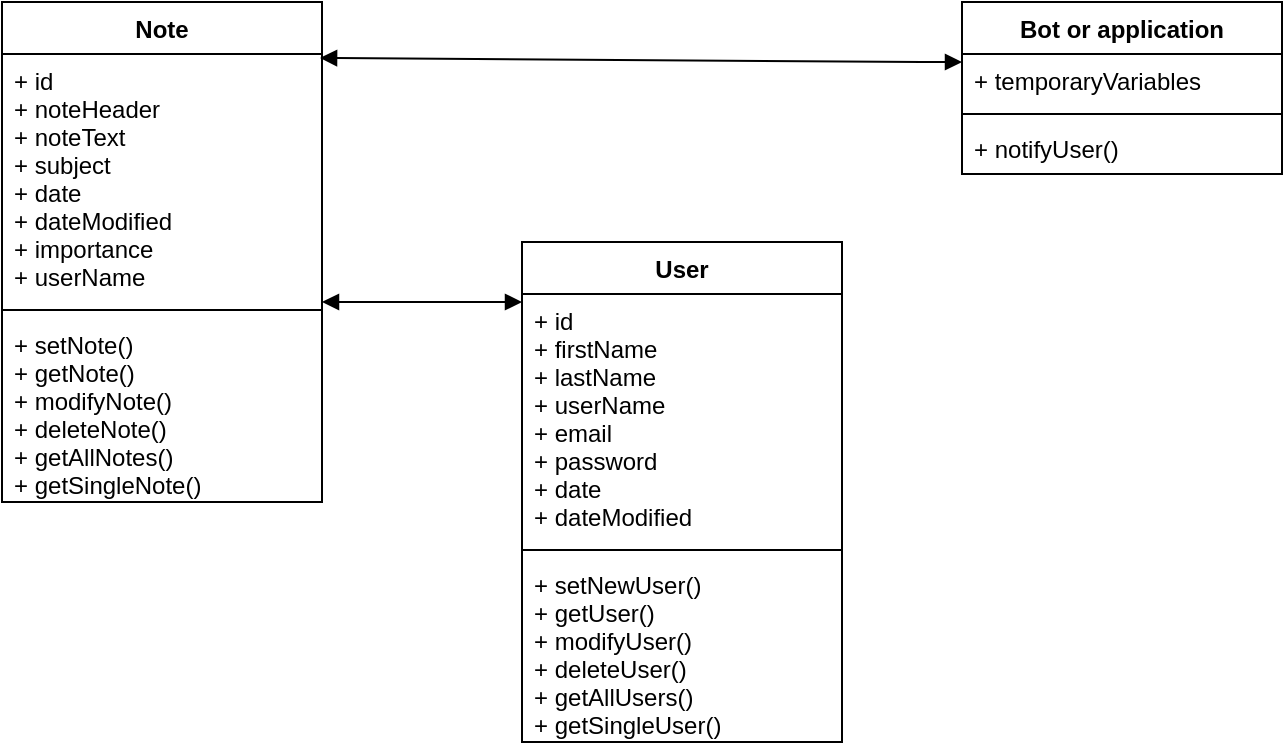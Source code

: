 <mxfile version="13.0.3" type="device" pages="3"><diagram id="4G7FNuo9-B1LeA-m8jmL" name="Luokkakaaviot"><mxGraphModel dx="1086" dy="806" grid="1" gridSize="10" guides="1" tooltips="1" connect="1" arrows="1" fold="1" page="1" pageScale="1" pageWidth="827" pageHeight="1169" math="0" shadow="0"><root><mxCell id="0"/><mxCell id="1" parent="0"/><mxCell id="LDYNjUmmG7nM-G9S-YR0-1" value="Note" style="swimlane;fontStyle=1;align=center;verticalAlign=top;childLayout=stackLayout;horizontal=1;startSize=26;horizontalStack=0;resizeParent=1;resizeParentMax=0;resizeLast=0;collapsible=1;marginBottom=0;" vertex="1" parent="1"><mxGeometry x="40" y="40" width="160" height="250" as="geometry"/></mxCell><mxCell id="LDYNjUmmG7nM-G9S-YR0-2" value="+ id&#10;+ noteHeader&#10;+ noteText&#10;+ subject&#10;+ date&#10;+ dateModified&#10;+ importance&#10;+ userName" style="text;strokeColor=none;fillColor=none;align=left;verticalAlign=top;spacingLeft=4;spacingRight=4;overflow=hidden;rotatable=0;points=[[0,0.5],[1,0.5]];portConstraint=eastwest;" vertex="1" parent="LDYNjUmmG7nM-G9S-YR0-1"><mxGeometry y="26" width="160" height="124" as="geometry"/></mxCell><mxCell id="LDYNjUmmG7nM-G9S-YR0-3" value="" style="line;strokeWidth=1;fillColor=none;align=left;verticalAlign=middle;spacingTop=-1;spacingLeft=3;spacingRight=3;rotatable=0;labelPosition=right;points=[];portConstraint=eastwest;" vertex="1" parent="LDYNjUmmG7nM-G9S-YR0-1"><mxGeometry y="150" width="160" height="8" as="geometry"/></mxCell><mxCell id="LDYNjUmmG7nM-G9S-YR0-4" value="+ setNote()&#10;+ getNote()&#10;+ modifyNote()&#10;+ deleteNote()&#10;+ getAllNotes()&#10;+ getSingleNote()" style="text;strokeColor=none;fillColor=none;align=left;verticalAlign=top;spacingLeft=4;spacingRight=4;overflow=hidden;rotatable=0;points=[[0,0.5],[1,0.5]];portConstraint=eastwest;" vertex="1" parent="LDYNjUmmG7nM-G9S-YR0-1"><mxGeometry y="158" width="160" height="92" as="geometry"/></mxCell><mxCell id="LDYNjUmmG7nM-G9S-YR0-13" value="Bot or application" style="swimlane;fontStyle=1;align=center;verticalAlign=top;childLayout=stackLayout;horizontal=1;startSize=26;horizontalStack=0;resizeParent=1;resizeParentMax=0;resizeLast=0;collapsible=1;marginBottom=0;" vertex="1" parent="1"><mxGeometry x="520" y="40" width="160" height="86" as="geometry"/></mxCell><mxCell id="LDYNjUmmG7nM-G9S-YR0-14" value="+ temporaryVariables" style="text;strokeColor=none;fillColor=none;align=left;verticalAlign=top;spacingLeft=4;spacingRight=4;overflow=hidden;rotatable=0;points=[[0,0.5],[1,0.5]];portConstraint=eastwest;" vertex="1" parent="LDYNjUmmG7nM-G9S-YR0-13"><mxGeometry y="26" width="160" height="26" as="geometry"/></mxCell><mxCell id="LDYNjUmmG7nM-G9S-YR0-15" value="" style="line;strokeWidth=1;fillColor=none;align=left;verticalAlign=middle;spacingTop=-1;spacingLeft=3;spacingRight=3;rotatable=0;labelPosition=right;points=[];portConstraint=eastwest;" vertex="1" parent="LDYNjUmmG7nM-G9S-YR0-13"><mxGeometry y="52" width="160" height="8" as="geometry"/></mxCell><mxCell id="LDYNjUmmG7nM-G9S-YR0-16" value="+ notifyUser()" style="text;strokeColor=none;fillColor=none;align=left;verticalAlign=top;spacingLeft=4;spacingRight=4;overflow=hidden;rotatable=0;points=[[0,0.5],[1,0.5]];portConstraint=eastwest;" vertex="1" parent="LDYNjUmmG7nM-G9S-YR0-13"><mxGeometry y="60" width="160" height="26" as="geometry"/></mxCell><mxCell id="LDYNjUmmG7nM-G9S-YR0-5" value="User" style="swimlane;fontStyle=1;align=center;verticalAlign=top;childLayout=stackLayout;horizontal=1;startSize=26;horizontalStack=0;resizeParent=1;resizeParentMax=0;resizeLast=0;collapsible=1;marginBottom=0;" vertex="1" parent="1"><mxGeometry x="300" y="160" width="160" height="250" as="geometry"/></mxCell><mxCell id="LDYNjUmmG7nM-G9S-YR0-6" value="+ id&#10;+ firstName&#10;+ lastName&#10;+ userName&#10;+ email&#10;+ password&#10;+ date&#10;+ dateModified&#10;&#10;" style="text;strokeColor=none;fillColor=none;align=left;verticalAlign=top;spacingLeft=4;spacingRight=4;overflow=hidden;rotatable=0;points=[[0,0.5],[1,0.5]];portConstraint=eastwest;" vertex="1" parent="LDYNjUmmG7nM-G9S-YR0-5"><mxGeometry y="26" width="160" height="124" as="geometry"/></mxCell><mxCell id="LDYNjUmmG7nM-G9S-YR0-7" value="" style="line;strokeWidth=1;fillColor=none;align=left;verticalAlign=middle;spacingTop=-1;spacingLeft=3;spacingRight=3;rotatable=0;labelPosition=right;points=[];portConstraint=eastwest;" vertex="1" parent="LDYNjUmmG7nM-G9S-YR0-5"><mxGeometry y="150" width="160" height="8" as="geometry"/></mxCell><mxCell id="LDYNjUmmG7nM-G9S-YR0-8" value="+ setNewUser()&#10;+ getUser()&#10;+ modifyUser()&#10;+ deleteUser()&#10;+ getAllUsers()&#10;+ getSingleUser()" style="text;strokeColor=none;fillColor=none;align=left;verticalAlign=top;spacingLeft=4;spacingRight=4;overflow=hidden;rotatable=0;points=[[0,0.5],[1,0.5]];portConstraint=eastwest;" vertex="1" parent="LDYNjUmmG7nM-G9S-YR0-5"><mxGeometry y="158" width="160" height="92" as="geometry"/></mxCell><mxCell id="DKPemNZ1c78aNZVSL1Rl-2" value="" style="endArrow=block;startArrow=block;endFill=1;startFill=1;html=1;" edge="1" parent="1"><mxGeometry width="160" relative="1" as="geometry"><mxPoint x="200" y="190" as="sourcePoint"/><mxPoint x="300" y="190" as="targetPoint"/><Array as="points"><mxPoint x="270" y="190"/></Array></mxGeometry></mxCell><mxCell id="DKPemNZ1c78aNZVSL1Rl-3" value="" style="endArrow=block;startArrow=block;endFill=1;startFill=1;html=1;exitX=0.994;exitY=0.016;exitDx=0;exitDy=0;exitPerimeter=0;" edge="1" parent="1" source="LDYNjUmmG7nM-G9S-YR0-2"><mxGeometry width="160" relative="1" as="geometry"><mxPoint x="420" y="70" as="sourcePoint"/><mxPoint x="520" y="70" as="targetPoint"/><Array as="points"><mxPoint x="490" y="70"/></Array></mxGeometry></mxCell></root></mxGraphModel></diagram><diagram id="oAgS49df15LSOndP9lJc" name="Kayttotapauskaaviot"><mxGraphModel dx="1086" dy="806" grid="1" gridSize="10" guides="1" tooltips="1" connect="1" arrows="1" fold="1" page="1" pageScale="1" pageWidth="827" pageHeight="1169" math="0" shadow="0"><root><mxCell id="87hspg4ZXIWl9xzswwIS-0"/><mxCell id="87hspg4ZXIWl9xzswwIS-1" parent="87hspg4ZXIWl9xzswwIS-0"/><mxCell id="87hspg4ZXIWl9xzswwIS-2" value="TODO-application" style="shape=umlFrame;whiteSpace=wrap;html=1;width=80;height=40;" vertex="1" parent="87hspg4ZXIWl9xzswwIS-1"><mxGeometry x="120" y="40" width="560" height="420" as="geometry"/></mxCell><mxCell id="87hspg4ZXIWl9xzswwIS-5" value="" style="edgeStyle=orthogonalEdgeStyle;rounded=0;orthogonalLoop=1;jettySize=auto;html=1;" edge="1" parent="87hspg4ZXIWl9xzswwIS-1" source="87hspg4ZXIWl9xzswwIS-3" target="87hspg4ZXIWl9xzswwIS-4"><mxGeometry relative="1" as="geometry"/></mxCell><mxCell id="87hspg4ZXIWl9xzswwIS-3" value="User" style="shape=umlActor;verticalLabelPosition=bottom;labelBackgroundColor=#ffffff;verticalAlign=top;html=1;" vertex="1" parent="87hspg4ZXIWl9xzswwIS-1"><mxGeometry x="40" y="240" width="30" height="60" as="geometry"/></mxCell><mxCell id="87hspg4ZXIWl9xzswwIS-4" value="Add a new note" style="ellipse;whiteSpace=wrap;html=1;" vertex="1" parent="87hspg4ZXIWl9xzswwIS-1"><mxGeometry x="180" y="100" width="140" height="70" as="geometry"/></mxCell><mxCell id="87hspg4ZXIWl9xzswwIS-10" style="edgeStyle=orthogonalEdgeStyle;rounded=0;orthogonalLoop=1;jettySize=auto;html=1;" edge="1" parent="87hspg4ZXIWl9xzswwIS-1" source="87hspg4ZXIWl9xzswwIS-6" target="87hspg4ZXIWl9xzswwIS-9"><mxGeometry relative="1" as="geometry"/></mxCell><mxCell id="87hspg4ZXIWl9xzswwIS-6" value="Bot or application" style="shape=umlActor;verticalLabelPosition=bottom;labelBackgroundColor=#ffffff;verticalAlign=top;html=1;" vertex="1" parent="87hspg4ZXIWl9xzswwIS-1"><mxGeometry x="730" y="230" width="30" height="60" as="geometry"/></mxCell><mxCell id="87hspg4ZXIWl9xzswwIS-9" value="Send notification(s) about the new note" style="ellipse;whiteSpace=wrap;html=1;" vertex="1" parent="87hspg4ZXIWl9xzswwIS-1"><mxGeometry x="460" y="100" width="140" height="70" as="geometry"/></mxCell></root></mxGraphModel></diagram><diagram id="8y5_iza8WyvmfYjFu2Mu" name="Sekvenssikaavio"><mxGraphModel dx="1086" dy="806" grid="1" gridSize="10" guides="1" tooltips="1" connect="1" arrows="1" fold="1" page="1" pageScale="1" pageWidth="827" pageHeight="1169" math="0" shadow="0"><root><mxCell id="OdQPo1faruSlO9lGcaph-0"/><mxCell id="OdQPo1faruSlO9lGcaph-1" parent="OdQPo1faruSlO9lGcaph-0"/><mxCell id="OdQPo1faruSlO9lGcaph-5" style="edgeStyle=orthogonalEdgeStyle;rounded=0;orthogonalLoop=1;jettySize=auto;html=1;" edge="1" parent="OdQPo1faruSlO9lGcaph-1" source="OdQPo1faruSlO9lGcaph-2" target="OdQPo1faruSlO9lGcaph-3"><mxGeometry relative="1" as="geometry"><Array as="points"><mxPoint x="230" y="120"/><mxPoint x="230" y="120"/></Array></mxGeometry></mxCell><mxCell id="OdQPo1faruSlO9lGcaph-2" value="" style="shape=umlLifeline;participant=umlActor;perimeter=lifelinePerimeter;whiteSpace=wrap;html=1;container=1;collapsible=0;recursiveResize=0;verticalAlign=top;spacingTop=36;labelBackgroundColor=#ffffff;outlineConnect=0;" vertex="1" parent="OdQPo1faruSlO9lGcaph-1"><mxGeometry x="70" y="40" width="20" height="480" as="geometry"/></mxCell><mxCell id="OdQPo1faruSlO9lGcaph-9" style="edgeStyle=orthogonalEdgeStyle;rounded=0;orthogonalLoop=1;jettySize=auto;html=1;" edge="1" parent="OdQPo1faruSlO9lGcaph-1" source="OdQPo1faruSlO9lGcaph-3" target="OdQPo1faruSlO9lGcaph-4"><mxGeometry relative="1" as="geometry"><Array as="points"><mxPoint x="480" y="210"/><mxPoint x="480" y="210"/></Array></mxGeometry></mxCell><mxCell id="OdQPo1faruSlO9lGcaph-12" style="edgeStyle=orthogonalEdgeStyle;rounded=0;orthogonalLoop=1;jettySize=auto;html=1;" edge="1" parent="OdQPo1faruSlO9lGcaph-1" source="OdQPo1faruSlO9lGcaph-3" target="OdQPo1faruSlO9lGcaph-2"><mxGeometry relative="1" as="geometry"><Array as="points"><mxPoint x="220" y="440"/><mxPoint x="220" y="440"/></Array></mxGeometry></mxCell><mxCell id="OdQPo1faruSlO9lGcaph-3" value="Browser" style="shape=umlLifeline;perimeter=lifelinePerimeter;whiteSpace=wrap;html=1;container=1;collapsible=0;recursiveResize=0;outlineConnect=0;" vertex="1" parent="OdQPo1faruSlO9lGcaph-1"><mxGeometry x="300" y="40" width="100" height="480" as="geometry"/></mxCell><mxCell id="OdQPo1faruSlO9lGcaph-11" style="edgeStyle=orthogonalEdgeStyle;rounded=0;orthogonalLoop=1;jettySize=auto;html=1;" edge="1" parent="OdQPo1faruSlO9lGcaph-1" source="OdQPo1faruSlO9lGcaph-4" target="OdQPo1faruSlO9lGcaph-3"><mxGeometry relative="1" as="geometry"><Array as="points"><mxPoint x="430" y="340"/><mxPoint x="430" y="340"/></Array></mxGeometry></mxCell><mxCell id="OdQPo1faruSlO9lGcaph-4" value="Bot or&lt;br&gt;application" style="shape=umlLifeline;perimeter=lifelinePerimeter;whiteSpace=wrap;html=1;container=1;collapsible=0;recursiveResize=0;outlineConnect=0;" vertex="1" parent="OdQPo1faruSlO9lGcaph-1"><mxGeometry x="620" y="40" width="100" height="480" as="geometry"/></mxCell><mxCell id="OdQPo1faruSlO9lGcaph-8" value="User tries to add a new note to the&lt;br&gt;application, through web browser.&lt;br&gt;&lt;br&gt;When user presses the submit button, it sends the note to the bot or application." style="shape=note;whiteSpace=wrap;html=1;size=14;verticalAlign=top;align=left;spacingTop=-6;" vertex="1" parent="OdQPo1faruSlO9lGcaph-1"><mxGeometry x="90" y="130" width="250" height="80" as="geometry"/></mxCell><mxCell id="OdQPo1faruSlO9lGcaph-10" value="Bot or application itself checks that the new note is &lt;br&gt;valid and sends the new note to the array that holds &lt;br&gt;all the notes or asks user to clerify the wrong inputs.&lt;br&gt;&lt;br&gt;If everything is ok, the bot or application sends the new note to the array and also adds it into the web browser view, where you can see all the notes." style="shape=note;whiteSpace=wrap;html=1;size=14;verticalAlign=top;align=left;spacingTop=-6;" vertex="1" parent="OdQPo1faruSlO9lGcaph-1"><mxGeometry x="360" y="220" width="300" height="100" as="geometry"/></mxCell><mxCell id="OdQPo1faruSlO9lGcaph-13" value="If the note was ok, it's been rendered to &lt;br&gt;the web page and of course to the &lt;br&gt;web browser. Now user can see the new note&lt;br&gt;on the web browser." style="shape=note;whiteSpace=wrap;html=1;size=14;verticalAlign=top;align=left;spacingTop=-6;" vertex="1" parent="OdQPo1faruSlO9lGcaph-1"><mxGeometry x="90" y="350" width="250" height="70" as="geometry"/></mxCell></root></mxGraphModel></diagram></mxfile>